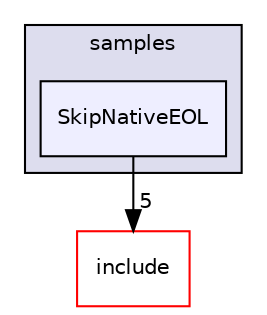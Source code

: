 digraph "c++/3rdParty/plog/samples/SkipNativeEOL" {
  bgcolor=transparent;
  compound=true
  node [ fontsize="10", fontname="Helvetica"];
  edge [ labelfontsize="10", labelfontname="Helvetica"];
  subgraph clusterdir_8d03fde5493a5e8d8675f397fdf6800f {
    graph [ bgcolor="#ddddee", pencolor="black", label="samples" fontname="Helvetica", fontsize="10", URL="dir_8d03fde5493a5e8d8675f397fdf6800f.html"]
  dir_3fb2f632512fd8649092e0bdfc03ef28 [shape=box, label="SkipNativeEOL", style="filled", fillcolor="#eeeeff", pencolor="black", URL="dir_3fb2f632512fd8649092e0bdfc03ef28.html"];
  }
  dir_05ea78ffc4ddc4f6d9a6448a24f50fa8 [shape=box label="include" color="red" URL="dir_05ea78ffc4ddc4f6d9a6448a24f50fa8.html"];
  dir_3fb2f632512fd8649092e0bdfc03ef28->dir_05ea78ffc4ddc4f6d9a6448a24f50fa8 [headlabel="5", labeldistance=1.5 headhref="dir_000024_000027.html"];
}
